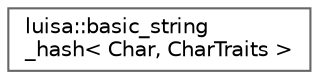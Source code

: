 digraph "类继承关系图"
{
 // LATEX_PDF_SIZE
  bgcolor="transparent";
  edge [fontname=Helvetica,fontsize=10,labelfontname=Helvetica,labelfontsize=10];
  node [fontname=Helvetica,fontsize=10,shape=box,height=0.2,width=0.4];
  rankdir="LR";
  Node0 [id="Node000000",label="luisa::basic_string\l_hash\< Char, CharTraits \>",height=0.2,width=0.4,color="grey40", fillcolor="white", style="filled",URL="$structluisa_1_1basic__string__hash.html",tooltip=" "];
}
